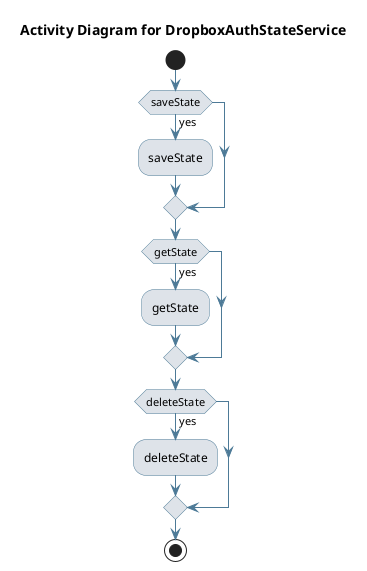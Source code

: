 @startuml
skinparam activity {
 BackgroundColor #DEE3E9 
 BorderColor #4D7A97 
 ArrowColor #4D7A97 
}
!pragma useVerticalIf on
start
title Activity Diagram for DropboxAuthStateService

if (saveState) then (yes)
:saveState;
endif
if (getState) then (yes)
:getState;
endif
if (deleteState) then (yes)
:deleteState;
endif
stop
@enduml
